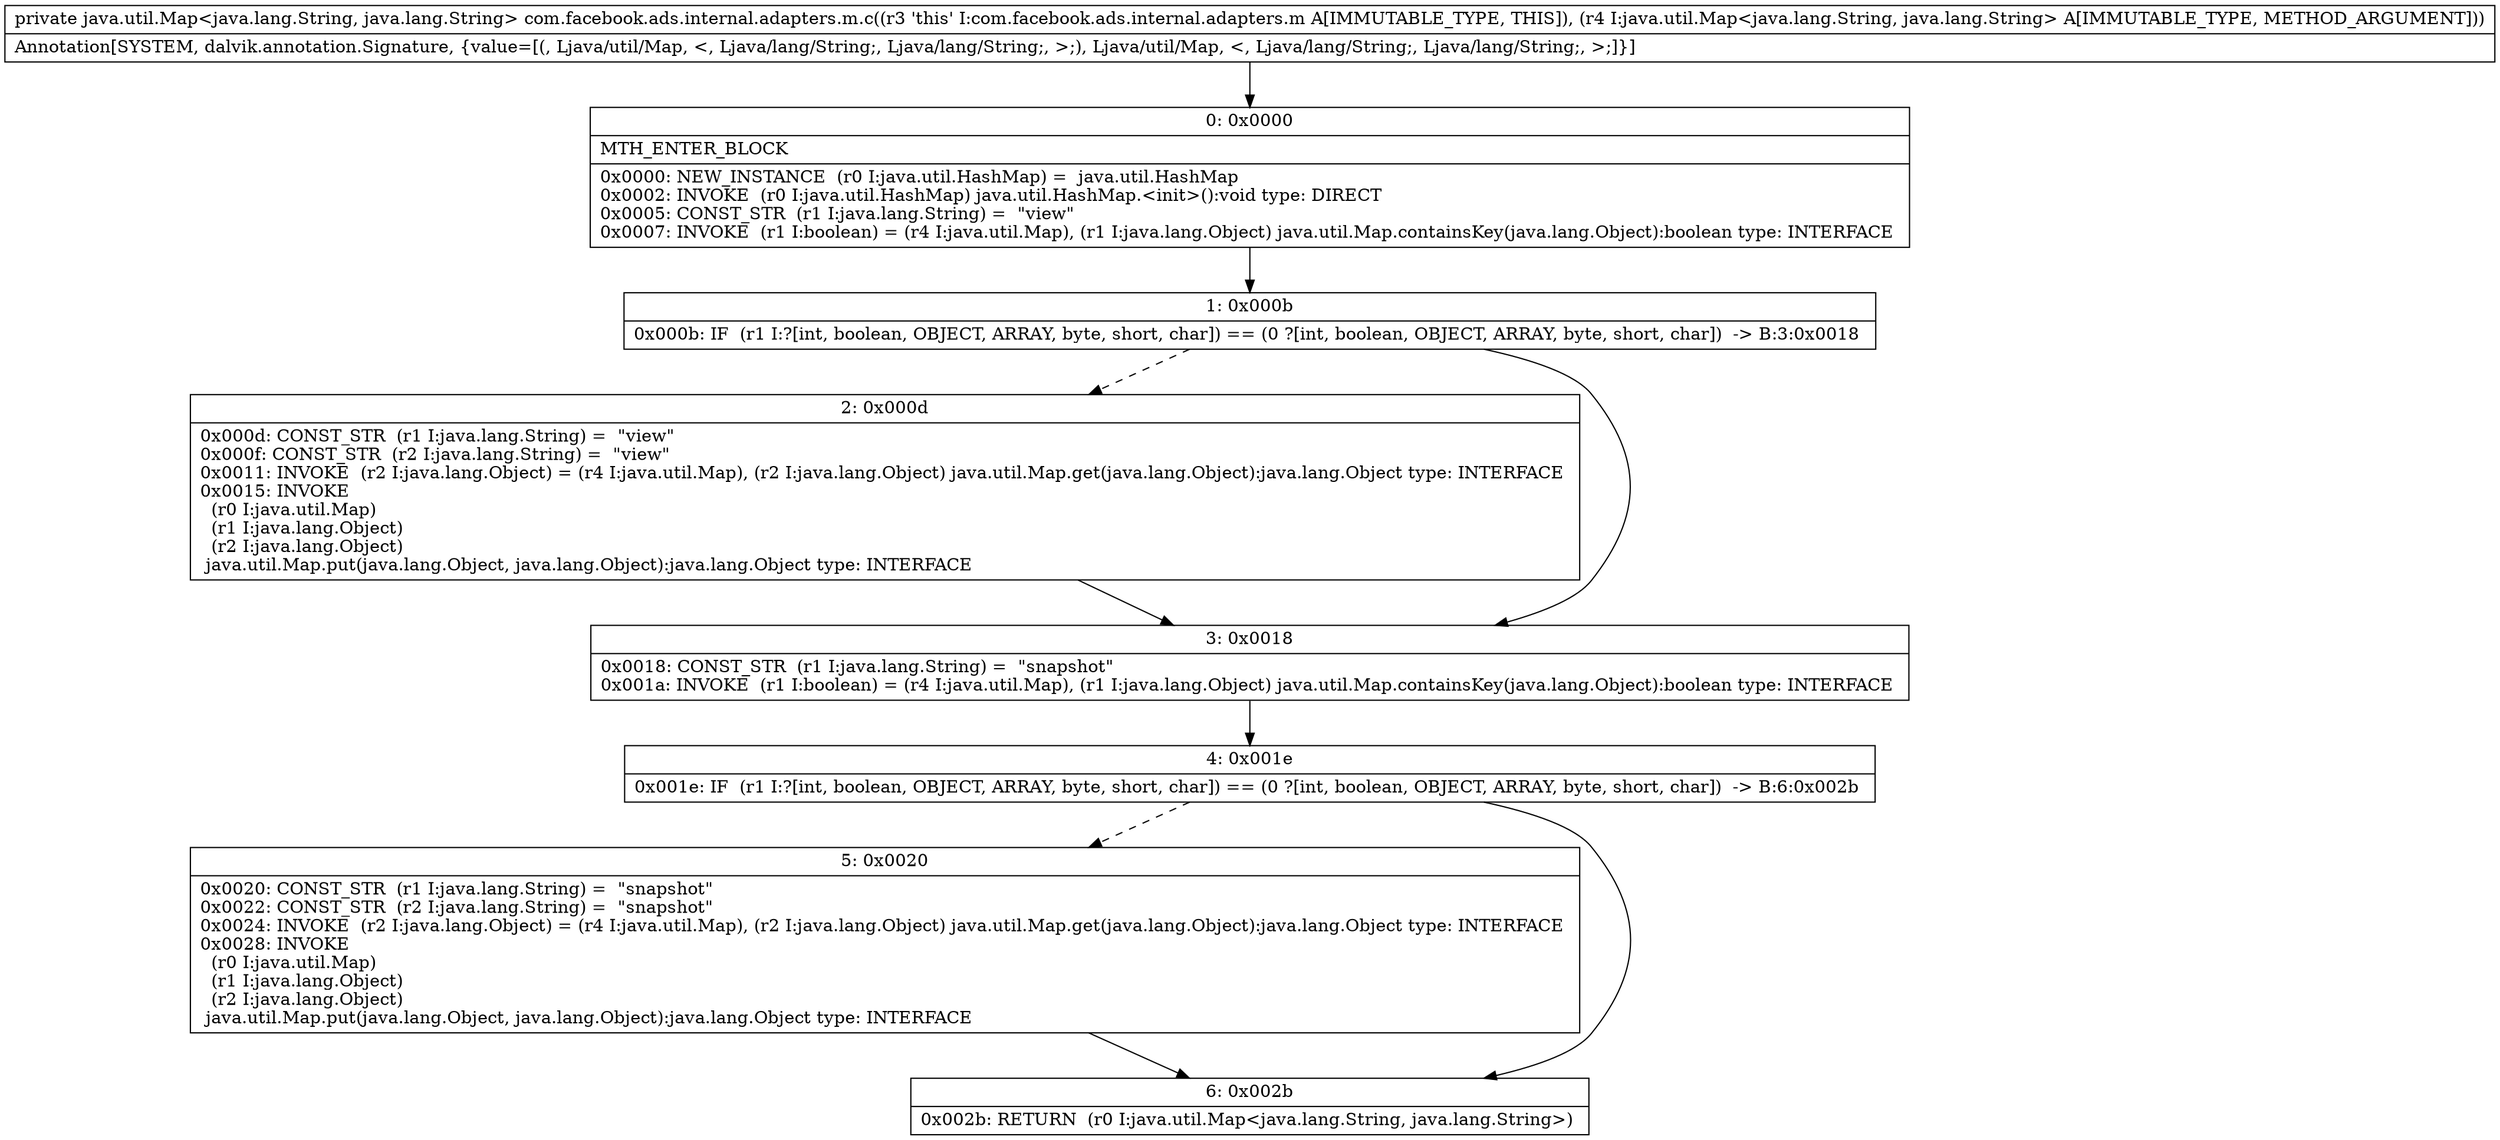 digraph "CFG forcom.facebook.ads.internal.adapters.m.c(Ljava\/util\/Map;)Ljava\/util\/Map;" {
Node_0 [shape=record,label="{0\:\ 0x0000|MTH_ENTER_BLOCK\l|0x0000: NEW_INSTANCE  (r0 I:java.util.HashMap) =  java.util.HashMap \l0x0002: INVOKE  (r0 I:java.util.HashMap) java.util.HashMap.\<init\>():void type: DIRECT \l0x0005: CONST_STR  (r1 I:java.lang.String) =  \"view\" \l0x0007: INVOKE  (r1 I:boolean) = (r4 I:java.util.Map), (r1 I:java.lang.Object) java.util.Map.containsKey(java.lang.Object):boolean type: INTERFACE \l}"];
Node_1 [shape=record,label="{1\:\ 0x000b|0x000b: IF  (r1 I:?[int, boolean, OBJECT, ARRAY, byte, short, char]) == (0 ?[int, boolean, OBJECT, ARRAY, byte, short, char])  \-\> B:3:0x0018 \l}"];
Node_2 [shape=record,label="{2\:\ 0x000d|0x000d: CONST_STR  (r1 I:java.lang.String) =  \"view\" \l0x000f: CONST_STR  (r2 I:java.lang.String) =  \"view\" \l0x0011: INVOKE  (r2 I:java.lang.Object) = (r4 I:java.util.Map), (r2 I:java.lang.Object) java.util.Map.get(java.lang.Object):java.lang.Object type: INTERFACE \l0x0015: INVOKE  \l  (r0 I:java.util.Map)\l  (r1 I:java.lang.Object)\l  (r2 I:java.lang.Object)\l java.util.Map.put(java.lang.Object, java.lang.Object):java.lang.Object type: INTERFACE \l}"];
Node_3 [shape=record,label="{3\:\ 0x0018|0x0018: CONST_STR  (r1 I:java.lang.String) =  \"snapshot\" \l0x001a: INVOKE  (r1 I:boolean) = (r4 I:java.util.Map), (r1 I:java.lang.Object) java.util.Map.containsKey(java.lang.Object):boolean type: INTERFACE \l}"];
Node_4 [shape=record,label="{4\:\ 0x001e|0x001e: IF  (r1 I:?[int, boolean, OBJECT, ARRAY, byte, short, char]) == (0 ?[int, boolean, OBJECT, ARRAY, byte, short, char])  \-\> B:6:0x002b \l}"];
Node_5 [shape=record,label="{5\:\ 0x0020|0x0020: CONST_STR  (r1 I:java.lang.String) =  \"snapshot\" \l0x0022: CONST_STR  (r2 I:java.lang.String) =  \"snapshot\" \l0x0024: INVOKE  (r2 I:java.lang.Object) = (r4 I:java.util.Map), (r2 I:java.lang.Object) java.util.Map.get(java.lang.Object):java.lang.Object type: INTERFACE \l0x0028: INVOKE  \l  (r0 I:java.util.Map)\l  (r1 I:java.lang.Object)\l  (r2 I:java.lang.Object)\l java.util.Map.put(java.lang.Object, java.lang.Object):java.lang.Object type: INTERFACE \l}"];
Node_6 [shape=record,label="{6\:\ 0x002b|0x002b: RETURN  (r0 I:java.util.Map\<java.lang.String, java.lang.String\>) \l}"];
MethodNode[shape=record,label="{private java.util.Map\<java.lang.String, java.lang.String\> com.facebook.ads.internal.adapters.m.c((r3 'this' I:com.facebook.ads.internal.adapters.m A[IMMUTABLE_TYPE, THIS]), (r4 I:java.util.Map\<java.lang.String, java.lang.String\> A[IMMUTABLE_TYPE, METHOD_ARGUMENT]))  | Annotation[SYSTEM, dalvik.annotation.Signature, \{value=[(, Ljava\/util\/Map, \<, Ljava\/lang\/String;, Ljava\/lang\/String;, \>;), Ljava\/util\/Map, \<, Ljava\/lang\/String;, Ljava\/lang\/String;, \>;]\}]\l}"];
MethodNode -> Node_0;
Node_0 -> Node_1;
Node_1 -> Node_2[style=dashed];
Node_1 -> Node_3;
Node_2 -> Node_3;
Node_3 -> Node_4;
Node_4 -> Node_5[style=dashed];
Node_4 -> Node_6;
Node_5 -> Node_6;
}


